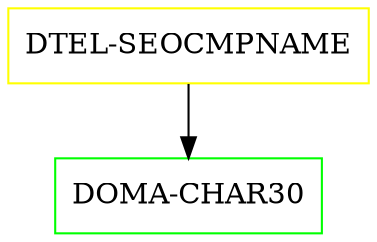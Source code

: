 digraph G {
  "DTEL-SEOCMPNAME" [shape=box,color=yellow];
  "DOMA-CHAR30" [shape=box,color=green,URL="./DOMA_CHAR30.html"];
  "DTEL-SEOCMPNAME" -> "DOMA-CHAR30";
}
